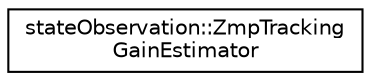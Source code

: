 digraph "Graphical Class Hierarchy"
{
 // LATEX_PDF_SIZE
  edge [fontname="Helvetica",fontsize="10",labelfontname="Helvetica",labelfontsize="10"];
  node [fontname="Helvetica",fontsize="10",shape=record];
  rankdir="LR";
  Node0 [label="stateObservation::ZmpTracking\lGainEstimator",height=0.2,width=0.4,color="black", fillcolor="white", style="filled",URL="$classstateObservation_1_1ZmpTrackingGainEstimator.html",tooltip=" "];
}
